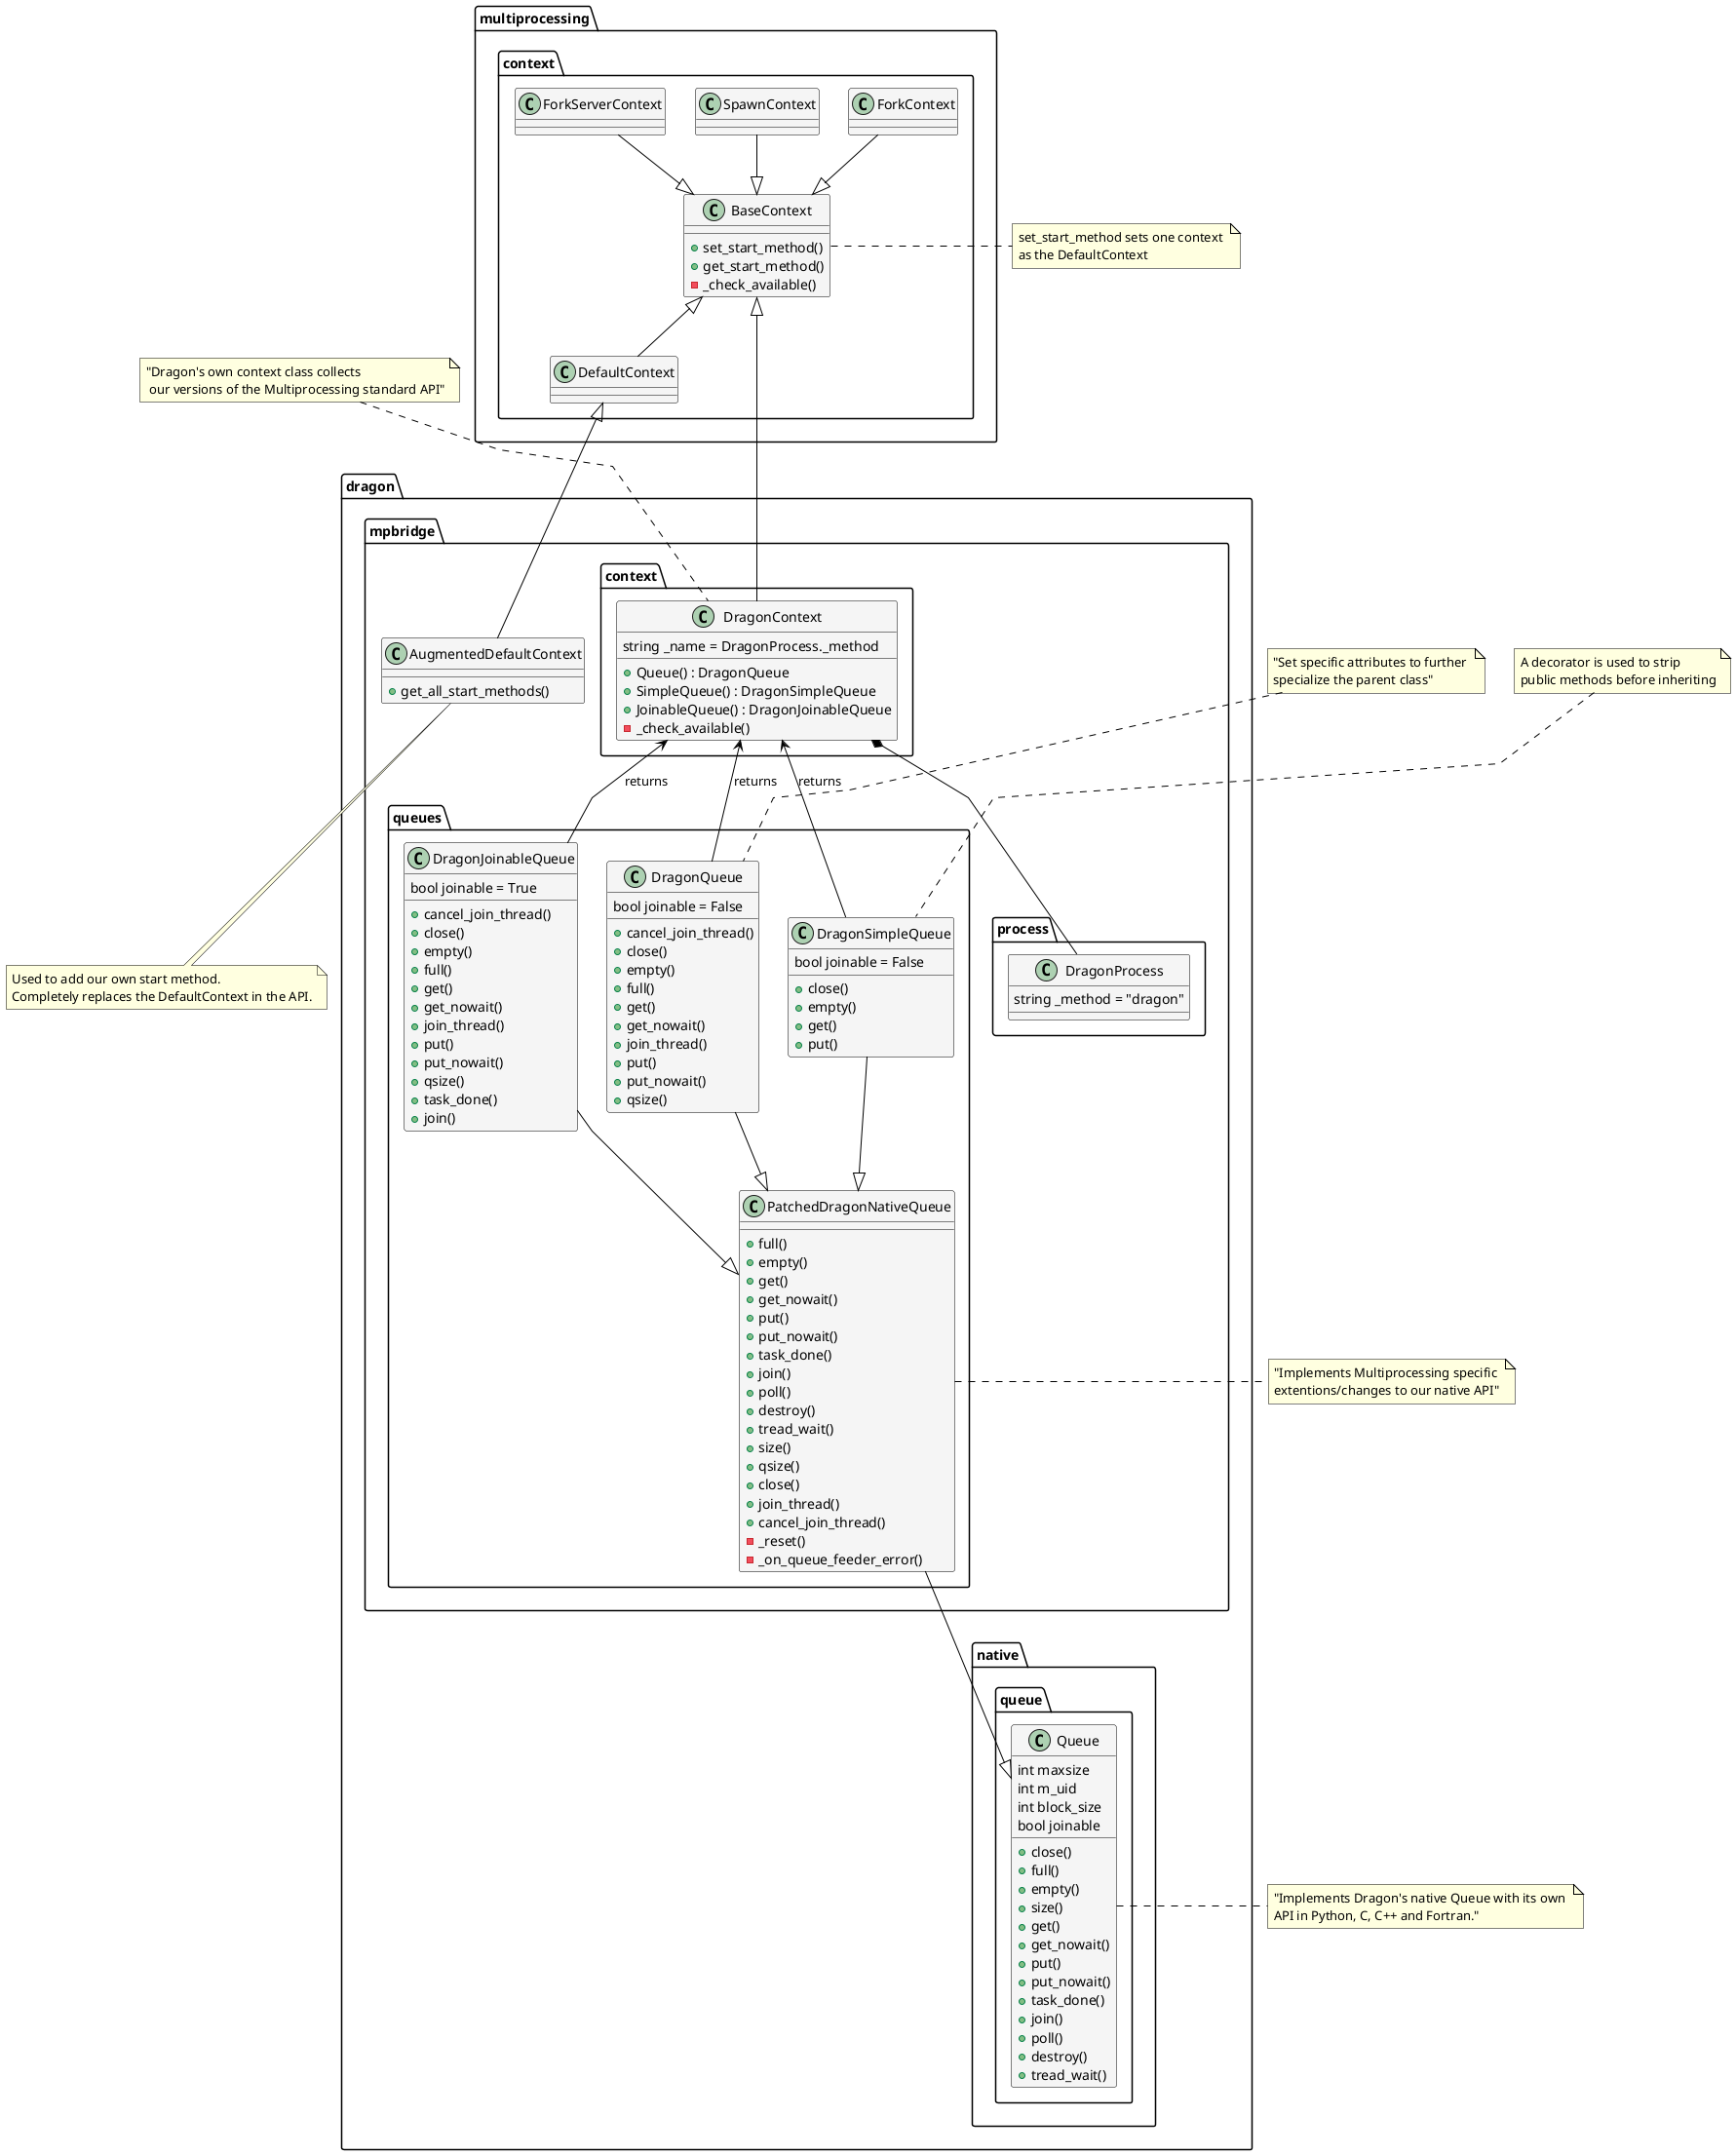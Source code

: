 @startuml

' title "Dragon mpbridge class diagram"

skinparam componentStyle uml2
skinparam shadowing false
skinparam monochrome false

' skinparam linetype ortho
skinparam linetype polyline
skinparam nodesep 30
skinparam class {
    BackgroundColor whitesmoke
    BorderColor black
    ArrowColor black
}

skinparam note {
    BackgroundColor lightyellow
    BorderColor black
}

set namespaceSeparator .

class multiprocessing.context.BaseContext {
    +set_start_method()
    +get_start_method()
    -_check_available()
}
note right: set_start_method sets one context \nas the DefaultContext

multiprocessing.context.ForkContext --|>multiprocessing.context.BaseContext 
multiprocessing.context.SpawnContext --|>multiprocessing.context.BaseContext 
multiprocessing.context.ForkServerContext --|>multiprocessing.context.BaseContext 
multiprocessing.context.DefaultContext -u-|>multiprocessing.context.BaseContext 

class dragon.mpbridge.AugmentedDefaultContext {
    +get_all_start_methods()
}
note bottom: Used to add our own start method. \nCompletely replaces the DefaultContext in the API.

dragon.mpbridge.AugmentedDefaultContext -u-|> multiprocessing.context.DefaultContext

class dragon.mpbridge.context.DragonContext {  
    +Queue() : DragonQueue
    +SimpleQueue() : DragonSimpleQueue
    +JoinableQueue() : DragonJoinableQueue
    -_check_available()
    string _name = DragonProcess._method
}
note top: "Dragon's own context class collects \n our versions of the Multiprocessing standard API"
dragon.mpbridge.context.DragonContext -u-|>  multiprocessing.context.BaseContext
dragon.mpbridge.context.DragonContext <-- dragon.mpbridge.queues.DragonQueue : returns
dragon.mpbridge.context.DragonContext <-- dragon.mpbridge.queues.DragonSimpleQueue  : returns
dragon.mpbridge.context.DragonContext <-- dragon.mpbridge.queues.DragonJoinableQueue : returns
dragon.mpbridge.context.DragonContext *-- dragon.mpbridge.process.DragonProcess

class dragon.mpbridge.process.DragonProcess {
    string _method = "dragon"
}

class dragon.mpbridge.queues.DragonQueue {
    bool joinable = False
    +cancel_join_thread()
    +close()
    +empty()
    +full()
    +get()
    +get_nowait()
    +join_thread()
    +put()
    +put_nowait()
    +qsize()
}
note top: "Set specific attributes to further \nspecialize the parent class"
dragon.mpbridge.queues.DragonQueue --|> dragon.mpbridge.queues.PatchedDragonNativeQueue

class dragon.mpbridge.queues.DragonJoinableQueue {
    bool joinable = True
    +cancel_join_thread()
    +close()
    +empty()
    +full()
    +get()
    +get_nowait()
    +join_thread()
    +put()
    +put_nowait()
    +qsize()
    +task_done()
    +join()
}
dragon.mpbridge.queues.DragonJoinableQueue --|> dragon.mpbridge.queues.PatchedDragonNativeQueue

class dragon.mpbridge.queues.DragonSimpleQueue {
    bool joinable = False
    +close()
    +empty() 
    +get() 
    +put()
}
dragon.mpbridge.queues.DragonSimpleQueue --|> dragon.mpbridge.queues.PatchedDragonNativeQueue
note top: A decorator is used to strip\npublic methods before inheriting

class dragon.mpbridge.queues.PatchedDragonNativeQueue {    
    +full()
    +empty()
    +get()
    +get_nowait()
    +put()
    +put_nowait()
    +task_done()
    +join()
    +poll()
    +destroy()
    +tread_wait()
    +size()
    +qsize()
    +close()
    +join_thread()
    +cancel_join_thread()
    - _reset()
    - _on_queue_feeder_error()
}
note right: "Implements Multiprocessing specific \nextentions/changes to our native API"
dragon.mpbridge.queues.PatchedDragonNativeQueue --|> dragon.native.queue.Queue

class dragon.native.queue.Queue {
    int maxsize
    int m_uid
    int block_size
    bool joinable
    +close()
    +full()
    +empty()
    +size()
    +get()
    +get_nowait()
    +put()
    +put_nowait()
    +task_done()
    +join()
    +poll()
    +destroy()
    +tread_wait()
}   
note right: "Implements Dragon's native Queue with its own \nAPI in Python, C, C++ and Fortran."







'in case we want to hide components
hide $hidden
@enduml